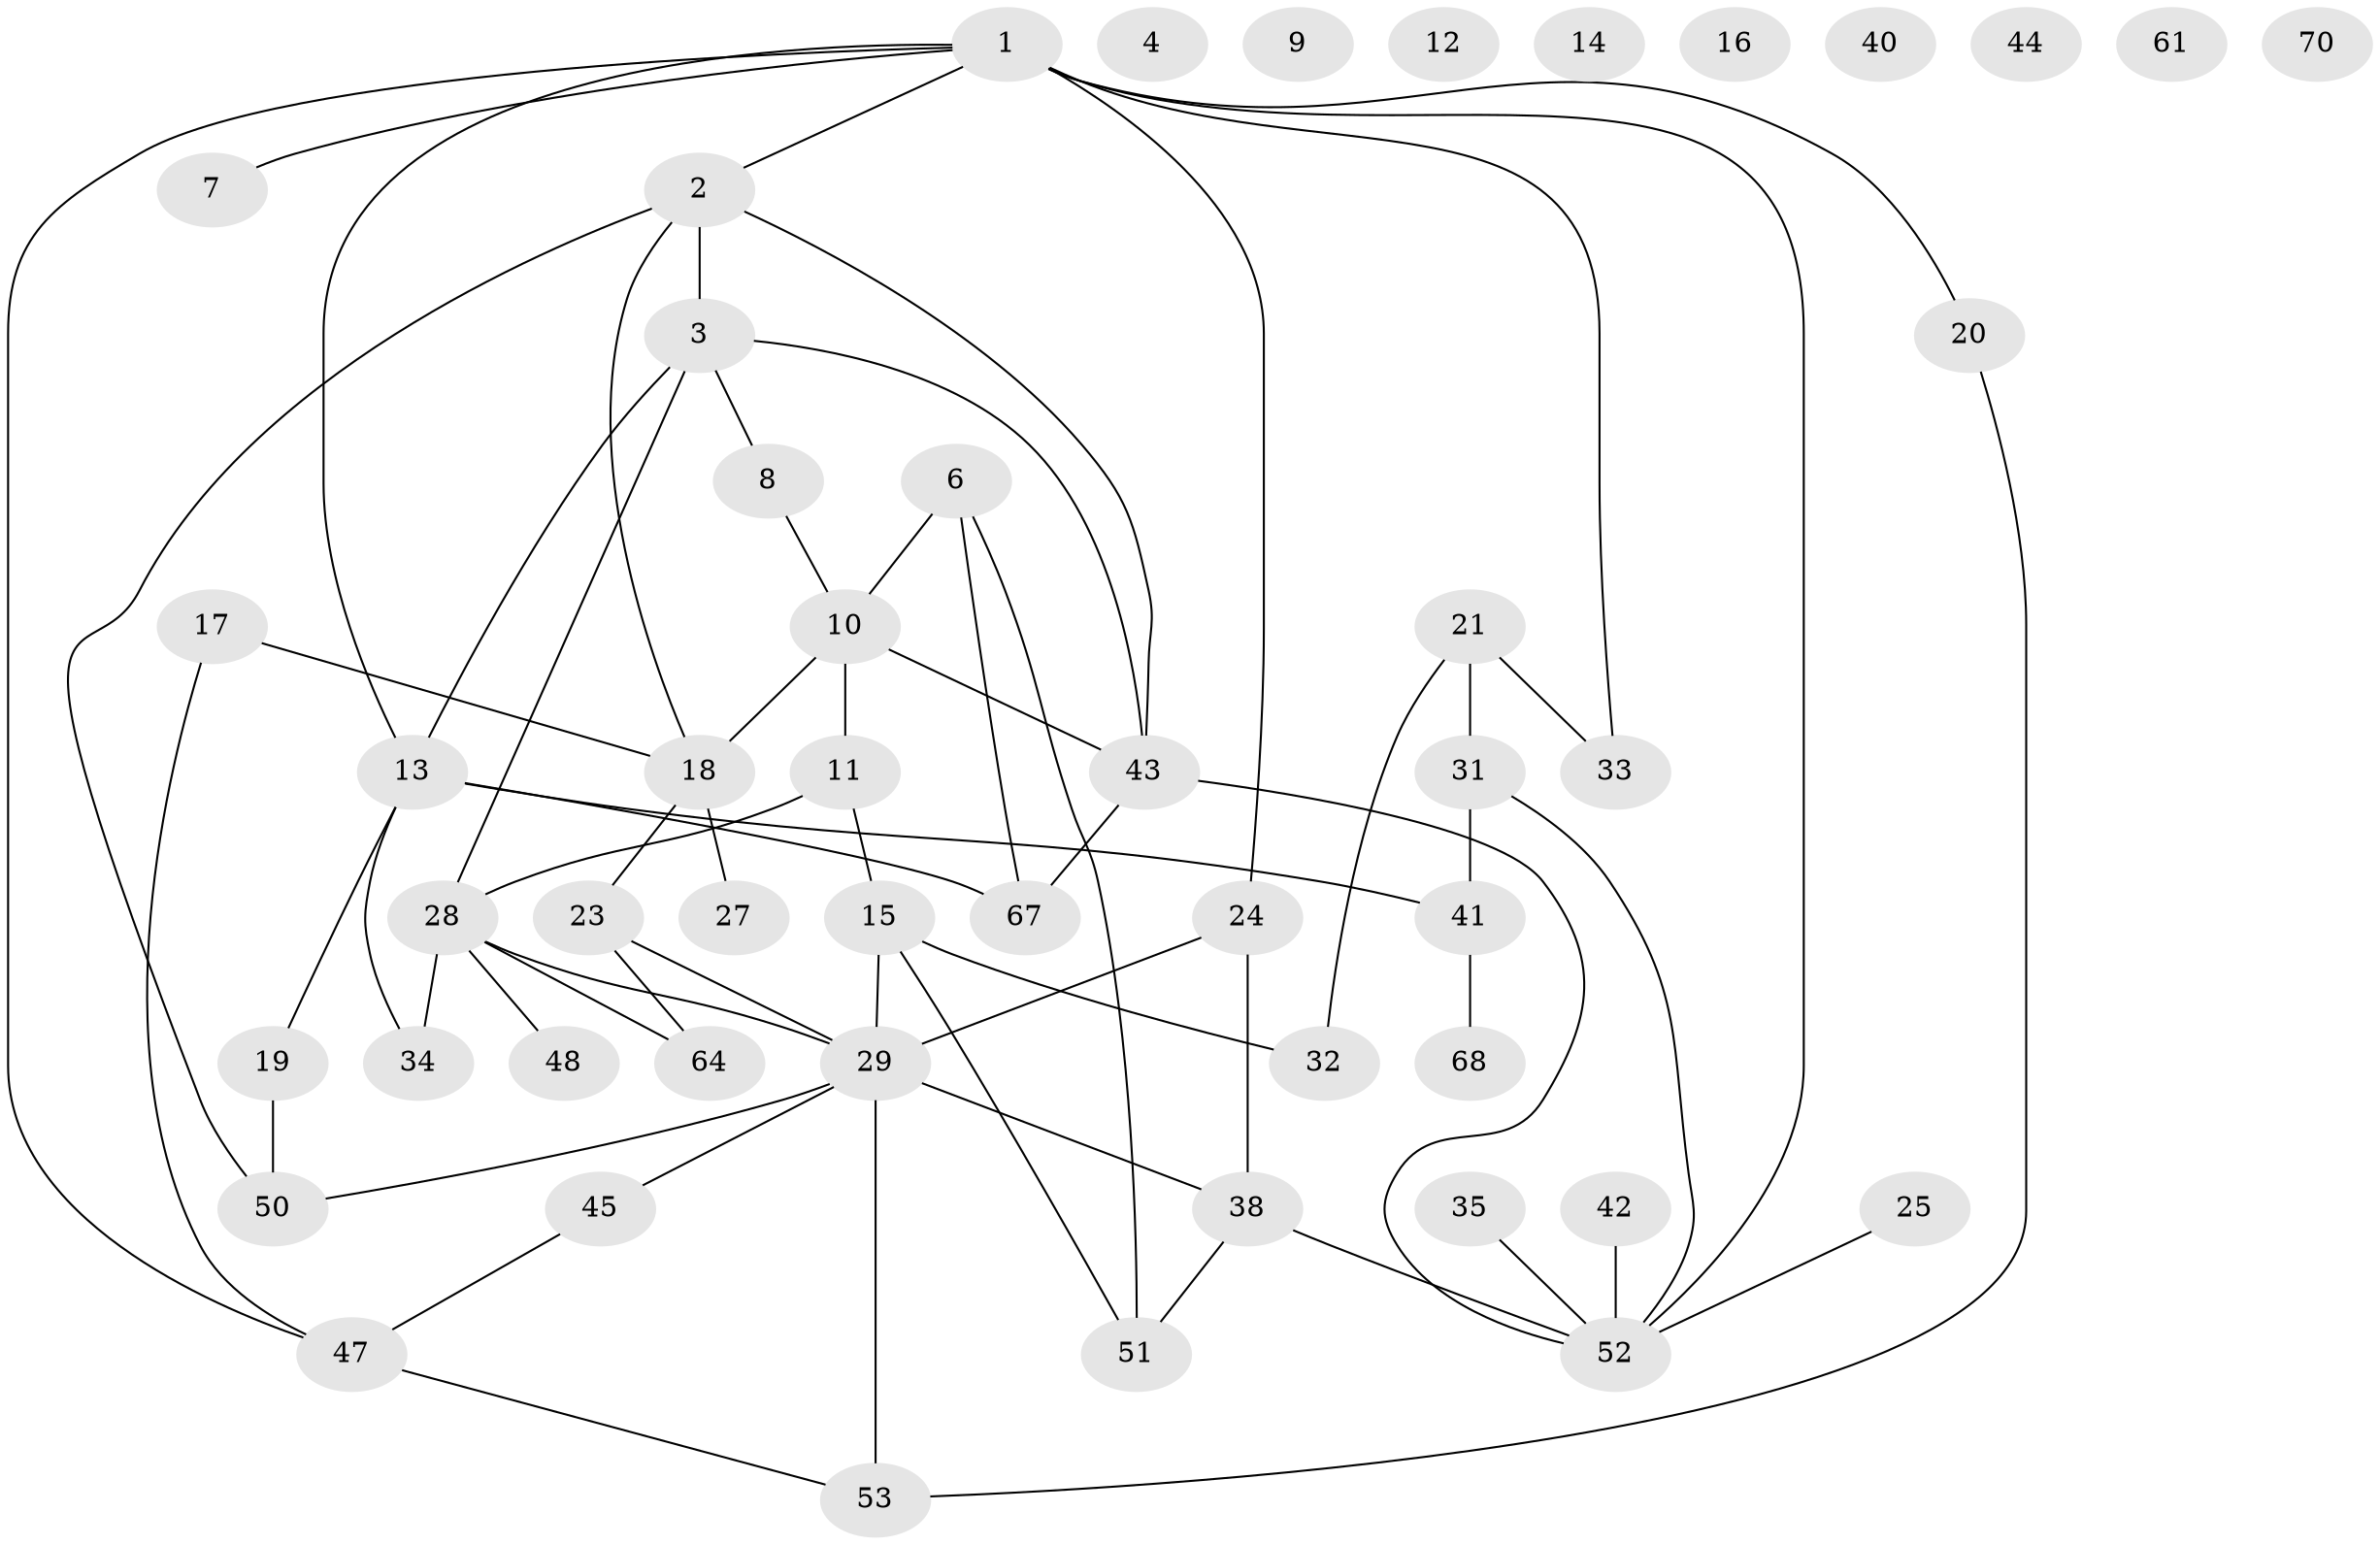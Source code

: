 // Generated by graph-tools (version 1.1) at 2025/23/03/03/25 07:23:26]
// undirected, 49 vertices, 65 edges
graph export_dot {
graph [start="1"]
  node [color=gray90,style=filled];
  1 [super="+59"];
  2 [super="+65"];
  3 [super="+5"];
  4;
  6 [super="+57"];
  7;
  8 [super="+46"];
  9;
  10 [super="+36"];
  11;
  12;
  13 [super="+22"];
  14;
  15 [super="+63"];
  16;
  17;
  18 [super="+66"];
  19;
  20;
  21;
  23 [super="+37"];
  24;
  25 [super="+26"];
  27 [super="+30"];
  28 [super="+55"];
  29 [super="+58"];
  31 [super="+49"];
  32;
  33 [super="+39"];
  34;
  35;
  38;
  40;
  41;
  42;
  43 [super="+60"];
  44;
  45 [super="+54"];
  47 [super="+62"];
  48;
  50;
  51;
  52 [super="+56"];
  53 [super="+69"];
  61;
  64;
  67;
  68;
  70;
  1 -- 2;
  1 -- 20;
  1 -- 33;
  1 -- 52;
  1 -- 7;
  1 -- 24;
  1 -- 13;
  1 -- 47;
  2 -- 18;
  2 -- 50;
  2 -- 43;
  2 -- 3;
  3 -- 13;
  3 -- 8;
  3 -- 43;
  3 -- 28;
  6 -- 51;
  6 -- 67;
  6 -- 10;
  8 -- 10;
  10 -- 11;
  10 -- 43;
  10 -- 18;
  11 -- 28;
  11 -- 15;
  13 -- 34;
  13 -- 19;
  13 -- 67;
  13 -- 41;
  15 -- 51;
  15 -- 32;
  15 -- 29;
  17 -- 18;
  17 -- 47;
  18 -- 23 [weight=2];
  18 -- 27;
  19 -- 50;
  20 -- 53;
  21 -- 31;
  21 -- 32;
  21 -- 33;
  23 -- 64;
  23 -- 29;
  24 -- 29 [weight=2];
  24 -- 38;
  25 -- 52;
  28 -- 34;
  28 -- 64;
  28 -- 48;
  28 -- 29;
  29 -- 38;
  29 -- 45;
  29 -- 50;
  29 -- 53;
  31 -- 52;
  31 -- 41;
  35 -- 52;
  38 -- 51;
  38 -- 52;
  41 -- 68;
  42 -- 52;
  43 -- 67;
  43 -- 52;
  45 -- 47;
  47 -- 53;
}
